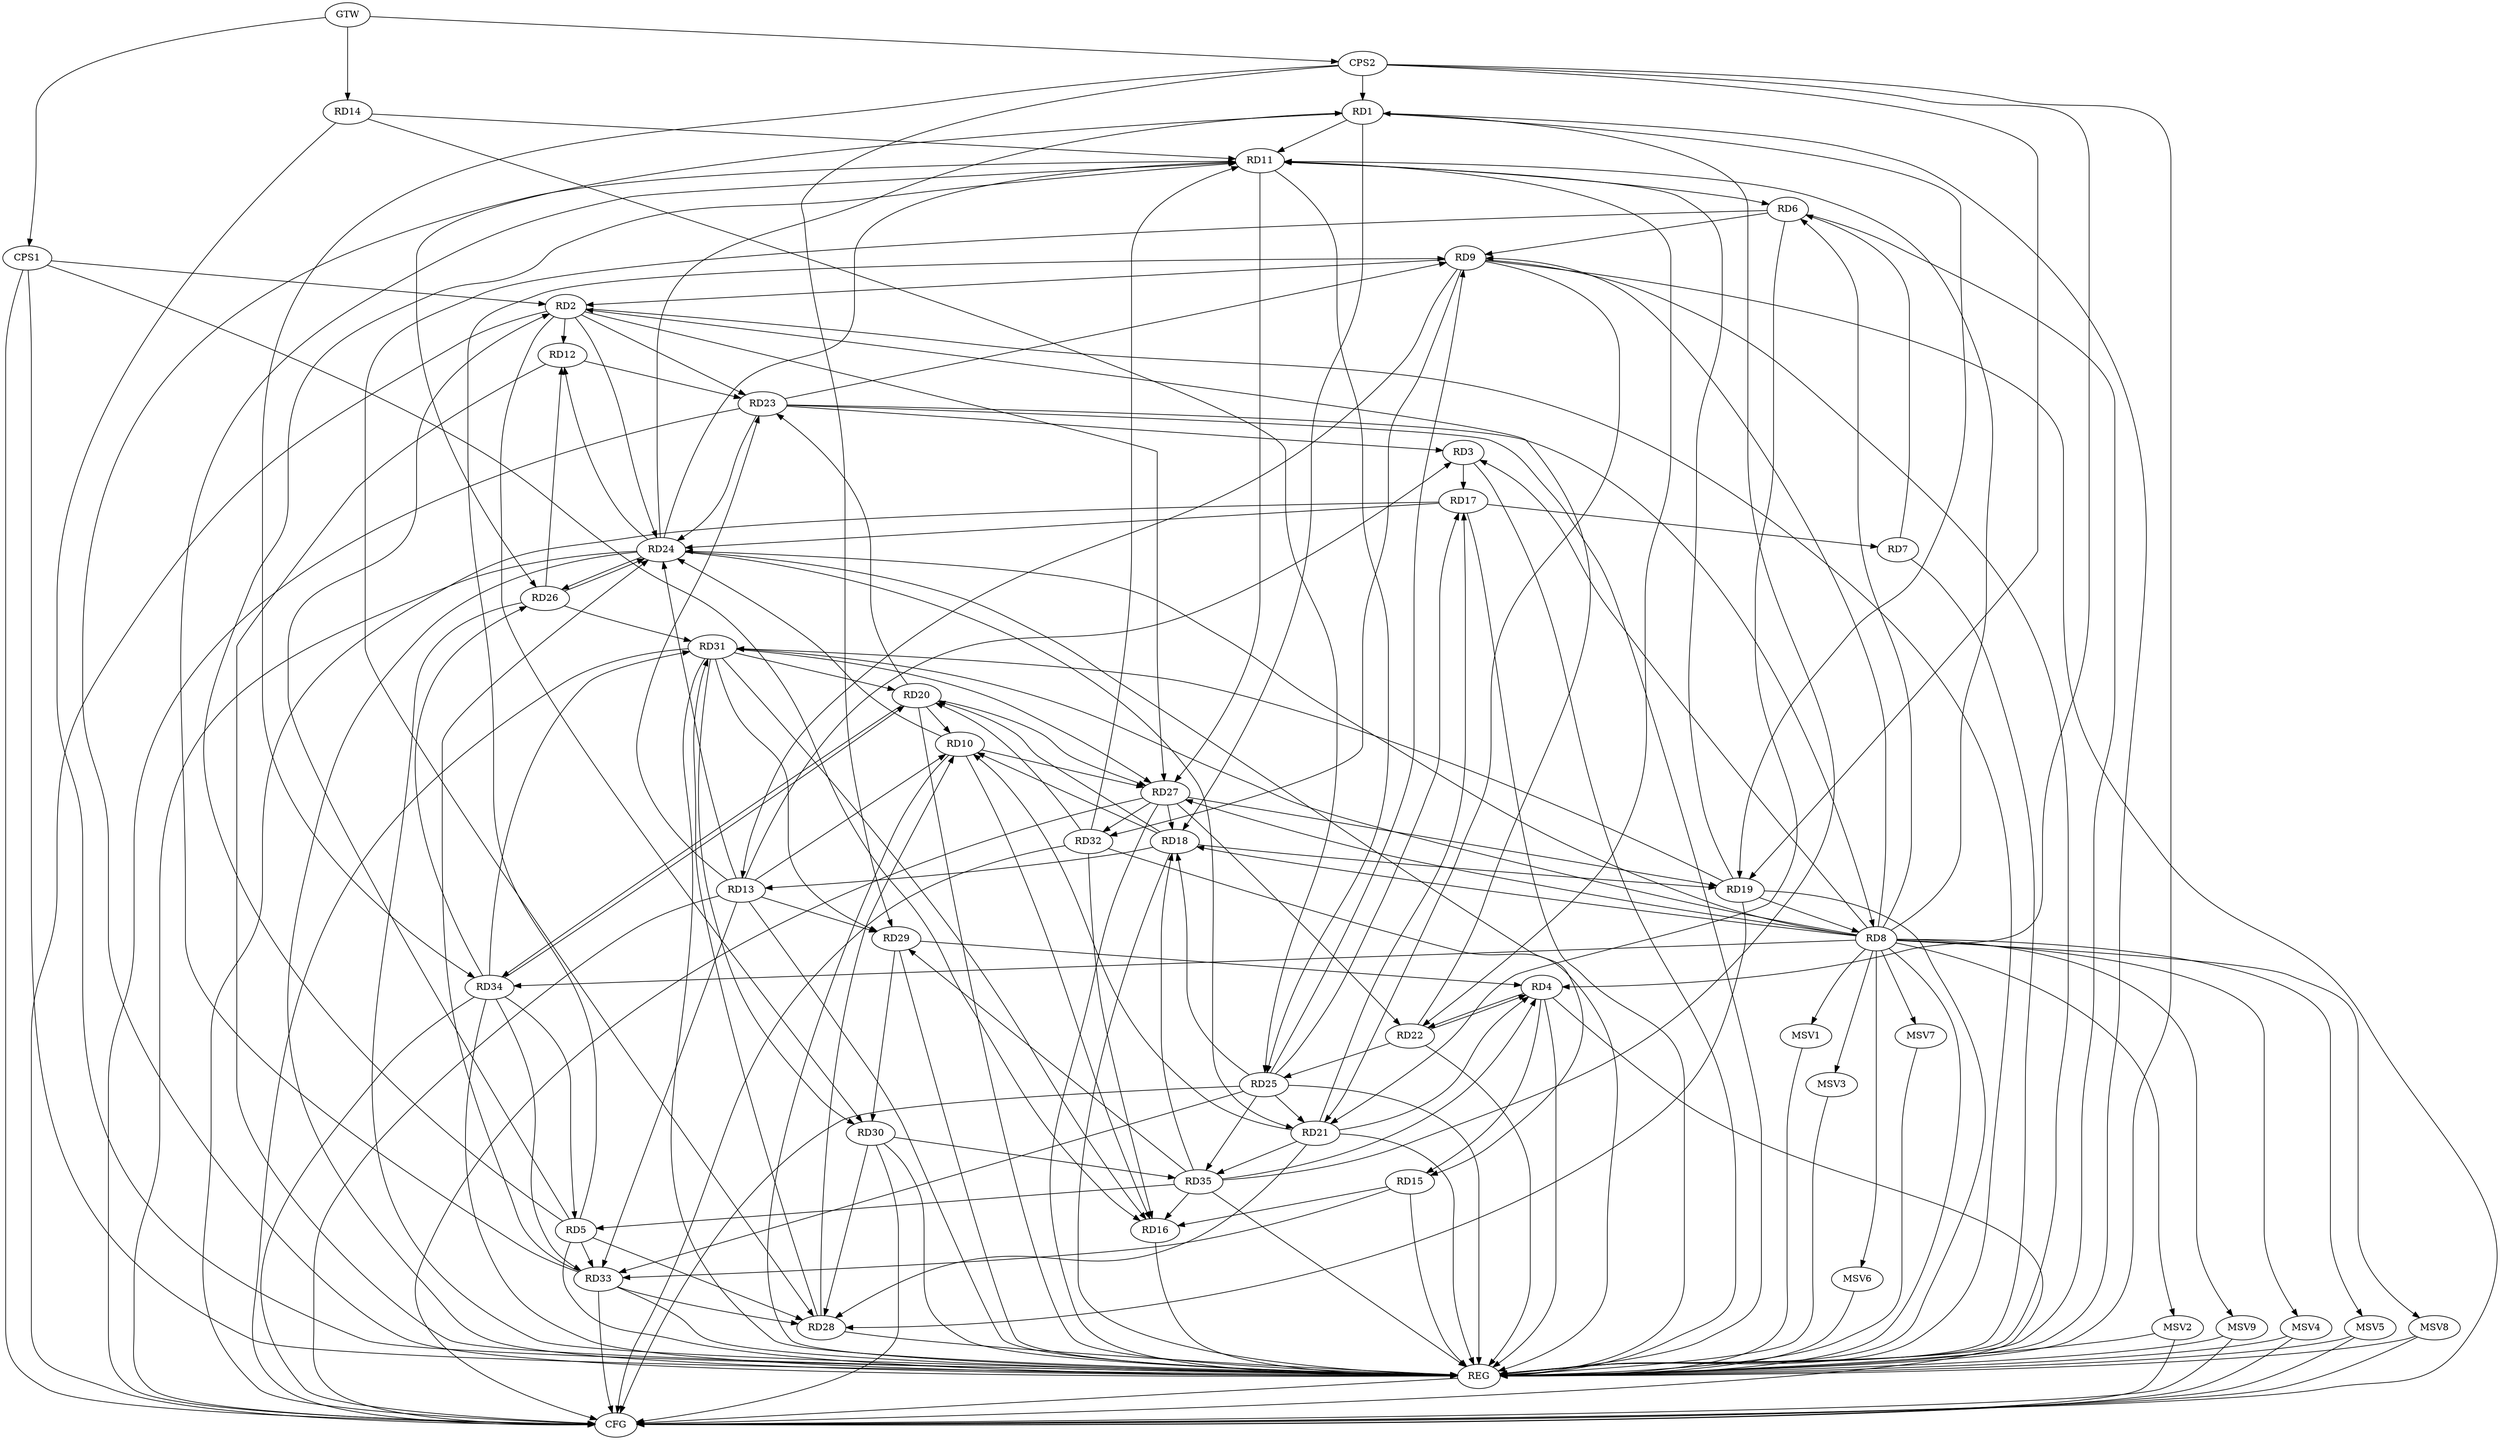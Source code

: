 strict digraph G {
  RD1 [ label="RD1" ];
  RD2 [ label="RD2" ];
  RD3 [ label="RD3" ];
  RD4 [ label="RD4" ];
  RD5 [ label="RD5" ];
  RD6 [ label="RD6" ];
  RD7 [ label="RD7" ];
  RD8 [ label="RD8" ];
  RD9 [ label="RD9" ];
  RD10 [ label="RD10" ];
  RD11 [ label="RD11" ];
  RD12 [ label="RD12" ];
  RD13 [ label="RD13" ];
  RD14 [ label="RD14" ];
  RD15 [ label="RD15" ];
  RD16 [ label="RD16" ];
  RD17 [ label="RD17" ];
  RD18 [ label="RD18" ];
  RD19 [ label="RD19" ];
  RD20 [ label="RD20" ];
  RD21 [ label="RD21" ];
  RD22 [ label="RD22" ];
  RD23 [ label="RD23" ];
  RD24 [ label="RD24" ];
  RD25 [ label="RD25" ];
  RD26 [ label="RD26" ];
  RD27 [ label="RD27" ];
  RD28 [ label="RD28" ];
  RD29 [ label="RD29" ];
  RD30 [ label="RD30" ];
  RD31 [ label="RD31" ];
  RD32 [ label="RD32" ];
  RD33 [ label="RD33" ];
  RD34 [ label="RD34" ];
  RD35 [ label="RD35" ];
  CPS1 [ label="CPS1" ];
  CPS2 [ label="CPS2" ];
  GTW [ label="GTW" ];
  REG [ label="REG" ];
  CFG [ label="CFG" ];
  MSV1 [ label="MSV1" ];
  MSV2 [ label="MSV2" ];
  MSV3 [ label="MSV3" ];
  MSV4 [ label="MSV4" ];
  MSV5 [ label="MSV5" ];
  MSV6 [ label="MSV6" ];
  MSV7 [ label="MSV7" ];
  MSV8 [ label="MSV8" ];
  MSV9 [ label="MSV9" ];
  RD1 -> RD11;
  RD1 -> RD18;
  RD1 -> RD19;
  RD24 -> RD1;
  RD1 -> RD26;
  RD35 -> RD1;
  RD5 -> RD2;
  RD9 -> RD2;
  RD2 -> RD12;
  RD22 -> RD2;
  RD2 -> RD23;
  RD2 -> RD24;
  RD2 -> RD27;
  RD2 -> RD30;
  RD8 -> RD3;
  RD13 -> RD3;
  RD3 -> RD17;
  RD23 -> RD3;
  RD4 -> RD15;
  RD21 -> RD4;
  RD4 -> RD22;
  RD22 -> RD4;
  RD29 -> RD4;
  RD35 -> RD4;
  RD5 -> RD9;
  RD5 -> RD11;
  RD5 -> RD28;
  RD5 -> RD33;
  RD34 -> RD5;
  RD35 -> RD5;
  RD7 -> RD6;
  RD8 -> RD6;
  RD6 -> RD9;
  RD11 -> RD6;
  RD6 -> RD21;
  RD6 -> RD28;
  RD17 -> RD7;
  RD8 -> RD9;
  RD8 -> RD11;
  RD8 -> RD18;
  RD19 -> RD8;
  RD23 -> RD8;
  RD8 -> RD24;
  RD8 -> RD27;
  RD8 -> RD31;
  RD8 -> RD34;
  RD9 -> RD13;
  RD9 -> RD21;
  RD23 -> RD9;
  RD25 -> RD9;
  RD9 -> RD32;
  RD13 -> RD10;
  RD10 -> RD16;
  RD18 -> RD10;
  RD20 -> RD10;
  RD21 -> RD10;
  RD10 -> RD24;
  RD10 -> RD27;
  RD28 -> RD10;
  RD14 -> RD11;
  RD19 -> RD11;
  RD11 -> RD22;
  RD24 -> RD11;
  RD11 -> RD25;
  RD11 -> RD27;
  RD32 -> RD11;
  RD33 -> RD11;
  RD12 -> RD23;
  RD24 -> RD12;
  RD26 -> RD12;
  RD18 -> RD13;
  RD13 -> RD23;
  RD13 -> RD24;
  RD13 -> RD29;
  RD13 -> RD33;
  RD14 -> RD25;
  RD15 -> RD16;
  RD24 -> RD15;
  RD15 -> RD33;
  RD31 -> RD16;
  RD32 -> RD16;
  RD35 -> RD16;
  RD21 -> RD17;
  RD17 -> RD24;
  RD25 -> RD17;
  RD18 -> RD19;
  RD18 -> RD20;
  RD25 -> RD18;
  RD27 -> RD18;
  RD35 -> RD18;
  RD27 -> RD19;
  RD19 -> RD28;
  RD19 -> RD31;
  RD20 -> RD23;
  RD20 -> RD27;
  RD31 -> RD20;
  RD32 -> RD20;
  RD20 -> RD34;
  RD34 -> RD20;
  RD24 -> RD21;
  RD25 -> RD21;
  RD21 -> RD28;
  RD21 -> RD35;
  RD22 -> RD25;
  RD27 -> RD22;
  RD23 -> RD24;
  RD24 -> RD26;
  RD26 -> RD24;
  RD33 -> RD24;
  RD25 -> RD33;
  RD25 -> RD35;
  RD26 -> RD31;
  RD34 -> RD26;
  RD31 -> RD27;
  RD27 -> RD32;
  RD30 -> RD28;
  RD28 -> RD31;
  RD33 -> RD28;
  RD29 -> RD30;
  RD31 -> RD29;
  RD35 -> RD29;
  RD31 -> RD30;
  RD30 -> RD35;
  RD34 -> RD31;
  RD34 -> RD33;
  CPS1 -> RD16;
  CPS1 -> RD2;
  CPS2 -> RD4;
  CPS2 -> RD19;
  CPS2 -> RD1;
  CPS2 -> RD34;
  CPS2 -> RD29;
  GTW -> RD14;
  GTW -> CPS1;
  GTW -> CPS2;
  RD1 -> REG;
  RD2 -> REG;
  RD3 -> REG;
  RD4 -> REG;
  RD5 -> REG;
  RD6 -> REG;
  RD7 -> REG;
  RD8 -> REG;
  RD9 -> REG;
  RD10 -> REG;
  RD11 -> REG;
  RD12 -> REG;
  RD13 -> REG;
  RD14 -> REG;
  RD15 -> REG;
  RD16 -> REG;
  RD17 -> REG;
  RD18 -> REG;
  RD19 -> REG;
  RD20 -> REG;
  RD21 -> REG;
  RD22 -> REG;
  RD23 -> REG;
  RD24 -> REG;
  RD25 -> REG;
  RD26 -> REG;
  RD27 -> REG;
  RD28 -> REG;
  RD29 -> REG;
  RD30 -> REG;
  RD31 -> REG;
  RD32 -> REG;
  RD33 -> REG;
  RD34 -> REG;
  RD35 -> REG;
  CPS1 -> REG;
  CPS2 -> REG;
  CPS1 -> CFG;
  RD9 -> CFG;
  RD33 -> CFG;
  RD30 -> CFG;
  RD34 -> CFG;
  RD25 -> CFG;
  RD27 -> CFG;
  RD32 -> CFG;
  RD23 -> CFG;
  RD31 -> CFG;
  RD13 -> CFG;
  RD24 -> CFG;
  RD17 -> CFG;
  RD2 -> CFG;
  RD4 -> CFG;
  REG -> CFG;
  RD8 -> MSV1;
  MSV1 -> REG;
  RD8 -> MSV2;
  MSV2 -> REG;
  MSV2 -> CFG;
  RD8 -> MSV3;
  MSV3 -> REG;
  RD8 -> MSV4;
  RD8 -> MSV5;
  MSV4 -> REG;
  MSV4 -> CFG;
  MSV5 -> REG;
  MSV5 -> CFG;
  RD8 -> MSV6;
  RD8 -> MSV7;
  MSV6 -> REG;
  MSV7 -> REG;
  RD8 -> MSV8;
  RD8 -> MSV9;
  MSV8 -> REG;
  MSV8 -> CFG;
  MSV9 -> REG;
  MSV9 -> CFG;
}
